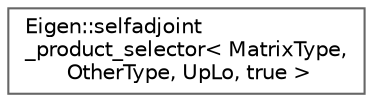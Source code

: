 digraph "类继承关系图"
{
 // LATEX_PDF_SIZE
  bgcolor="transparent";
  edge [fontname=Helvetica,fontsize=10,labelfontname=Helvetica,labelfontsize=10];
  node [fontname=Helvetica,fontsize=10,shape=box,height=0.2,width=0.4];
  rankdir="LR";
  Node0 [id="Node000000",label="Eigen::selfadjoint\l_product_selector\< MatrixType,\l OtherType, UpLo, true \>",height=0.2,width=0.4,color="grey40", fillcolor="white", style="filled",URL="$struct_eigen_1_1selfadjoint__product__selector_3_01_matrix_type_00_01_other_type_00_01_up_lo_00_01true_01_4.html",tooltip=" "];
}
